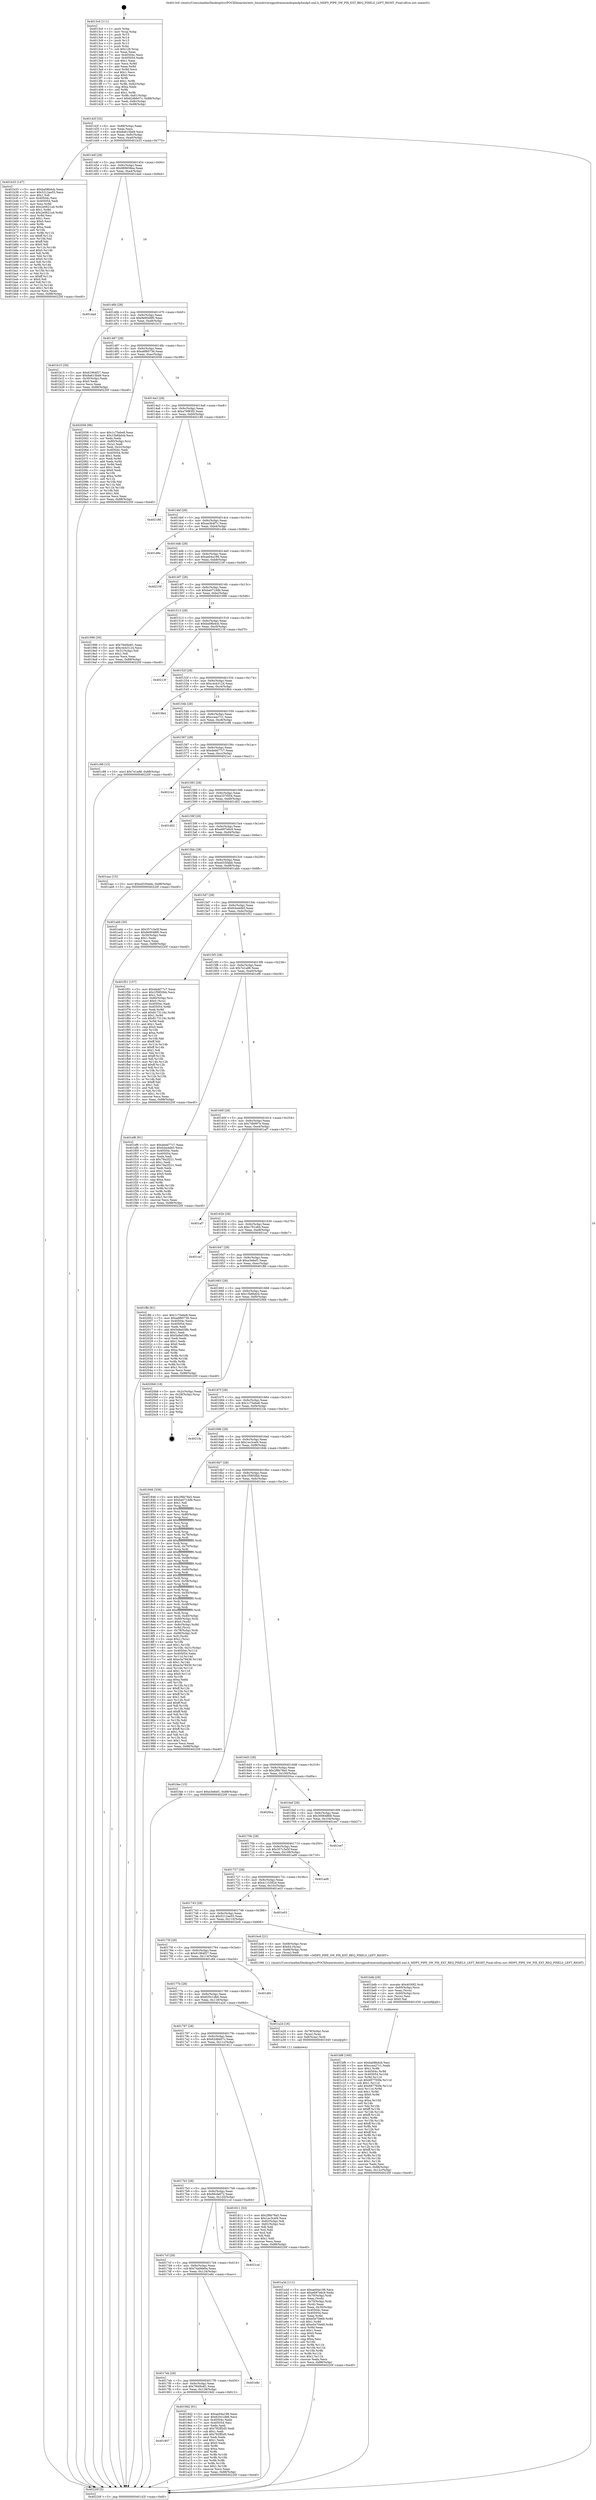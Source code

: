 digraph "0x4013c0" {
  label = "0x4013c0 (/mnt/c/Users/mathe/Desktop/tcc/POCII/binaries/extr_linuxdriversgpudrmmsmdispmdp5mdp5.xml.h_MDP5_PIPE_SW_PIX_EXT_REQ_PIXELS_LEFT_RIGHT_Final-ollvm.out::main(0))"
  labelloc = "t"
  node[shape=record]

  Entry [label="",width=0.3,height=0.3,shape=circle,fillcolor=black,style=filled]
  "0x40142f" [label="{
     0x40142f [32]\l
     | [instrs]\l
     &nbsp;&nbsp;0x40142f \<+6\>: mov -0x88(%rbp),%eax\l
     &nbsp;&nbsp;0x401435 \<+2\>: mov %eax,%ecx\l
     &nbsp;&nbsp;0x401437 \<+6\>: sub $0x8a615bd9,%ecx\l
     &nbsp;&nbsp;0x40143d \<+6\>: mov %eax,-0x9c(%rbp)\l
     &nbsp;&nbsp;0x401443 \<+6\>: mov %ecx,-0xa0(%rbp)\l
     &nbsp;&nbsp;0x401449 \<+6\>: je 0000000000401b33 \<main+0x773\>\l
  }"]
  "0x401b33" [label="{
     0x401b33 [147]\l
     | [instrs]\l
     &nbsp;&nbsp;0x401b33 \<+5\>: mov $0xba08b4cb,%eax\l
     &nbsp;&nbsp;0x401b38 \<+5\>: mov $0x5212ae55,%ecx\l
     &nbsp;&nbsp;0x401b3d \<+2\>: mov $0x1,%dl\l
     &nbsp;&nbsp;0x401b3f \<+7\>: mov 0x40504c,%esi\l
     &nbsp;&nbsp;0x401b46 \<+7\>: mov 0x405054,%edi\l
     &nbsp;&nbsp;0x401b4d \<+3\>: mov %esi,%r8d\l
     &nbsp;&nbsp;0x401b50 \<+7\>: add $0x2e0621a4,%r8d\l
     &nbsp;&nbsp;0x401b57 \<+4\>: sub $0x1,%r8d\l
     &nbsp;&nbsp;0x401b5b \<+7\>: sub $0x2e0621a4,%r8d\l
     &nbsp;&nbsp;0x401b62 \<+4\>: imul %r8d,%esi\l
     &nbsp;&nbsp;0x401b66 \<+3\>: and $0x1,%esi\l
     &nbsp;&nbsp;0x401b69 \<+3\>: cmp $0x0,%esi\l
     &nbsp;&nbsp;0x401b6c \<+4\>: sete %r9b\l
     &nbsp;&nbsp;0x401b70 \<+3\>: cmp $0xa,%edi\l
     &nbsp;&nbsp;0x401b73 \<+4\>: setl %r10b\l
     &nbsp;&nbsp;0x401b77 \<+3\>: mov %r9b,%r11b\l
     &nbsp;&nbsp;0x401b7a \<+4\>: xor $0xff,%r11b\l
     &nbsp;&nbsp;0x401b7e \<+3\>: mov %r10b,%bl\l
     &nbsp;&nbsp;0x401b81 \<+3\>: xor $0xff,%bl\l
     &nbsp;&nbsp;0x401b84 \<+3\>: xor $0x0,%dl\l
     &nbsp;&nbsp;0x401b87 \<+3\>: mov %r11b,%r14b\l
     &nbsp;&nbsp;0x401b8a \<+4\>: and $0x0,%r14b\l
     &nbsp;&nbsp;0x401b8e \<+3\>: and %dl,%r9b\l
     &nbsp;&nbsp;0x401b91 \<+3\>: mov %bl,%r15b\l
     &nbsp;&nbsp;0x401b94 \<+4\>: and $0x0,%r15b\l
     &nbsp;&nbsp;0x401b98 \<+3\>: and %dl,%r10b\l
     &nbsp;&nbsp;0x401b9b \<+3\>: or %r9b,%r14b\l
     &nbsp;&nbsp;0x401b9e \<+3\>: or %r10b,%r15b\l
     &nbsp;&nbsp;0x401ba1 \<+3\>: xor %r15b,%r14b\l
     &nbsp;&nbsp;0x401ba4 \<+3\>: or %bl,%r11b\l
     &nbsp;&nbsp;0x401ba7 \<+4\>: xor $0xff,%r11b\l
     &nbsp;&nbsp;0x401bab \<+3\>: or $0x0,%dl\l
     &nbsp;&nbsp;0x401bae \<+3\>: and %dl,%r11b\l
     &nbsp;&nbsp;0x401bb1 \<+3\>: or %r11b,%r14b\l
     &nbsp;&nbsp;0x401bb4 \<+4\>: test $0x1,%r14b\l
     &nbsp;&nbsp;0x401bb8 \<+3\>: cmovne %ecx,%eax\l
     &nbsp;&nbsp;0x401bbb \<+6\>: mov %eax,-0x88(%rbp)\l
     &nbsp;&nbsp;0x401bc1 \<+5\>: jmp 000000000040220f \<main+0xe4f\>\l
  }"]
  "0x40144f" [label="{
     0x40144f [28]\l
     | [instrs]\l
     &nbsp;&nbsp;0x40144f \<+5\>: jmp 0000000000401454 \<main+0x94\>\l
     &nbsp;&nbsp;0x401454 \<+6\>: mov -0x9c(%rbp),%eax\l
     &nbsp;&nbsp;0x40145a \<+5\>: sub $0x989658ea,%eax\l
     &nbsp;&nbsp;0x40145f \<+6\>: mov %eax,-0xa4(%rbp)\l
     &nbsp;&nbsp;0x401465 \<+6\>: je 0000000000401dad \<main+0x9ed\>\l
  }"]
  Exit [label="",width=0.3,height=0.3,shape=circle,fillcolor=black,style=filled,peripheries=2]
  "0x401dad" [label="{
     0x401dad\l
  }", style=dashed]
  "0x40146b" [label="{
     0x40146b [28]\l
     | [instrs]\l
     &nbsp;&nbsp;0x40146b \<+5\>: jmp 0000000000401470 \<main+0xb0\>\l
     &nbsp;&nbsp;0x401470 \<+6\>: mov -0x9c(%rbp),%eax\l
     &nbsp;&nbsp;0x401476 \<+5\>: sub $0x9e9048f0,%eax\l
     &nbsp;&nbsp;0x40147b \<+6\>: mov %eax,-0xa8(%rbp)\l
     &nbsp;&nbsp;0x401481 \<+6\>: je 0000000000401b15 \<main+0x755\>\l
  }"]
  "0x401bf8" [label="{
     0x401bf8 [160]\l
     | [instrs]\l
     &nbsp;&nbsp;0x401bf8 \<+5\>: mov $0xba08b4cb,%esi\l
     &nbsp;&nbsp;0x401bfd \<+5\>: mov $0xccea27c1,%edx\l
     &nbsp;&nbsp;0x401c02 \<+3\>: mov $0x1,%r8b\l
     &nbsp;&nbsp;0x401c05 \<+8\>: mov 0x40504c,%r9d\l
     &nbsp;&nbsp;0x401c0d \<+8\>: mov 0x405054,%r10d\l
     &nbsp;&nbsp;0x401c15 \<+3\>: mov %r9d,%r11d\l
     &nbsp;&nbsp;0x401c18 \<+7\>: sub $0x687765fe,%r11d\l
     &nbsp;&nbsp;0x401c1f \<+4\>: sub $0x1,%r11d\l
     &nbsp;&nbsp;0x401c23 \<+7\>: add $0x687765fe,%r11d\l
     &nbsp;&nbsp;0x401c2a \<+4\>: imul %r11d,%r9d\l
     &nbsp;&nbsp;0x401c2e \<+4\>: and $0x1,%r9d\l
     &nbsp;&nbsp;0x401c32 \<+4\>: cmp $0x0,%r9d\l
     &nbsp;&nbsp;0x401c36 \<+3\>: sete %bl\l
     &nbsp;&nbsp;0x401c39 \<+4\>: cmp $0xa,%r10d\l
     &nbsp;&nbsp;0x401c3d \<+4\>: setl %r14b\l
     &nbsp;&nbsp;0x401c41 \<+3\>: mov %bl,%r15b\l
     &nbsp;&nbsp;0x401c44 \<+4\>: xor $0xff,%r15b\l
     &nbsp;&nbsp;0x401c48 \<+3\>: mov %r14b,%r12b\l
     &nbsp;&nbsp;0x401c4b \<+4\>: xor $0xff,%r12b\l
     &nbsp;&nbsp;0x401c4f \<+4\>: xor $0x1,%r8b\l
     &nbsp;&nbsp;0x401c53 \<+3\>: mov %r15b,%r13b\l
     &nbsp;&nbsp;0x401c56 \<+4\>: and $0xff,%r13b\l
     &nbsp;&nbsp;0x401c5a \<+3\>: and %r8b,%bl\l
     &nbsp;&nbsp;0x401c5d \<+3\>: mov %r12b,%cl\l
     &nbsp;&nbsp;0x401c60 \<+3\>: and $0xff,%cl\l
     &nbsp;&nbsp;0x401c63 \<+3\>: and %r8b,%r14b\l
     &nbsp;&nbsp;0x401c66 \<+3\>: or %bl,%r13b\l
     &nbsp;&nbsp;0x401c69 \<+3\>: or %r14b,%cl\l
     &nbsp;&nbsp;0x401c6c \<+3\>: xor %cl,%r13b\l
     &nbsp;&nbsp;0x401c6f \<+3\>: or %r12b,%r15b\l
     &nbsp;&nbsp;0x401c72 \<+4\>: xor $0xff,%r15b\l
     &nbsp;&nbsp;0x401c76 \<+4\>: or $0x1,%r8b\l
     &nbsp;&nbsp;0x401c7a \<+3\>: and %r8b,%r15b\l
     &nbsp;&nbsp;0x401c7d \<+3\>: or %r15b,%r13b\l
     &nbsp;&nbsp;0x401c80 \<+4\>: test $0x1,%r13b\l
     &nbsp;&nbsp;0x401c84 \<+3\>: cmovne %edx,%esi\l
     &nbsp;&nbsp;0x401c87 \<+6\>: mov %esi,-0x88(%rbp)\l
     &nbsp;&nbsp;0x401c8d \<+6\>: mov %eax,-0x12c(%rbp)\l
     &nbsp;&nbsp;0x401c93 \<+5\>: jmp 000000000040220f \<main+0xe4f\>\l
  }"]
  "0x401b15" [label="{
     0x401b15 [30]\l
     | [instrs]\l
     &nbsp;&nbsp;0x401b15 \<+5\>: mov $0x61964f27,%eax\l
     &nbsp;&nbsp;0x401b1a \<+5\>: mov $0x8a615bd9,%ecx\l
     &nbsp;&nbsp;0x401b1f \<+3\>: mov -0x30(%rbp),%edx\l
     &nbsp;&nbsp;0x401b22 \<+3\>: cmp $0x0,%edx\l
     &nbsp;&nbsp;0x401b25 \<+3\>: cmove %ecx,%eax\l
     &nbsp;&nbsp;0x401b28 \<+6\>: mov %eax,-0x88(%rbp)\l
     &nbsp;&nbsp;0x401b2e \<+5\>: jmp 000000000040220f \<main+0xe4f\>\l
  }"]
  "0x401487" [label="{
     0x401487 [28]\l
     | [instrs]\l
     &nbsp;&nbsp;0x401487 \<+5\>: jmp 000000000040148c \<main+0xcc\>\l
     &nbsp;&nbsp;0x40148c \<+6\>: mov -0x9c(%rbp),%eax\l
     &nbsp;&nbsp;0x401492 \<+5\>: sub $0xa6f60736,%eax\l
     &nbsp;&nbsp;0x401497 \<+6\>: mov %eax,-0xac(%rbp)\l
     &nbsp;&nbsp;0x40149d \<+6\>: je 0000000000402058 \<main+0xc98\>\l
  }"]
  "0x401bdb" [label="{
     0x401bdb [29]\l
     | [instrs]\l
     &nbsp;&nbsp;0x401bdb \<+10\>: movabs $0x4030f2,%rdi\l
     &nbsp;&nbsp;0x401be5 \<+4\>: mov -0x60(%rbp),%rcx\l
     &nbsp;&nbsp;0x401be9 \<+2\>: mov %eax,(%rcx)\l
     &nbsp;&nbsp;0x401beb \<+4\>: mov -0x60(%rbp),%rcx\l
     &nbsp;&nbsp;0x401bef \<+2\>: mov (%rcx),%esi\l
     &nbsp;&nbsp;0x401bf1 \<+2\>: mov $0x0,%al\l
     &nbsp;&nbsp;0x401bf3 \<+5\>: call 0000000000401030 \<printf@plt\>\l
     | [calls]\l
     &nbsp;&nbsp;0x401030 \{1\} (unknown)\l
  }"]
  "0x402058" [label="{
     0x402058 [96]\l
     | [instrs]\l
     &nbsp;&nbsp;0x402058 \<+5\>: mov $0x1c75ebe8,%eax\l
     &nbsp;&nbsp;0x40205d \<+5\>: mov $0x15b6bdcb,%ecx\l
     &nbsp;&nbsp;0x402062 \<+2\>: xor %edx,%edx\l
     &nbsp;&nbsp;0x402064 \<+4\>: mov -0x80(%rbp),%rsi\l
     &nbsp;&nbsp;0x402068 \<+2\>: mov (%rsi),%edi\l
     &nbsp;&nbsp;0x40206a \<+3\>: mov %edi,-0x2c(%rbp)\l
     &nbsp;&nbsp;0x40206d \<+7\>: mov 0x40504c,%edi\l
     &nbsp;&nbsp;0x402074 \<+8\>: mov 0x405054,%r8d\l
     &nbsp;&nbsp;0x40207c \<+3\>: sub $0x1,%edx\l
     &nbsp;&nbsp;0x40207f \<+3\>: mov %edi,%r9d\l
     &nbsp;&nbsp;0x402082 \<+3\>: add %edx,%r9d\l
     &nbsp;&nbsp;0x402085 \<+4\>: imul %r9d,%edi\l
     &nbsp;&nbsp;0x402089 \<+3\>: and $0x1,%edi\l
     &nbsp;&nbsp;0x40208c \<+3\>: cmp $0x0,%edi\l
     &nbsp;&nbsp;0x40208f \<+4\>: sete %r10b\l
     &nbsp;&nbsp;0x402093 \<+4\>: cmp $0xa,%r8d\l
     &nbsp;&nbsp;0x402097 \<+4\>: setl %r11b\l
     &nbsp;&nbsp;0x40209b \<+3\>: mov %r10b,%bl\l
     &nbsp;&nbsp;0x40209e \<+3\>: and %r11b,%bl\l
     &nbsp;&nbsp;0x4020a1 \<+3\>: xor %r11b,%r10b\l
     &nbsp;&nbsp;0x4020a4 \<+3\>: or %r10b,%bl\l
     &nbsp;&nbsp;0x4020a7 \<+3\>: test $0x1,%bl\l
     &nbsp;&nbsp;0x4020aa \<+3\>: cmovne %ecx,%eax\l
     &nbsp;&nbsp;0x4020ad \<+6\>: mov %eax,-0x88(%rbp)\l
     &nbsp;&nbsp;0x4020b3 \<+5\>: jmp 000000000040220f \<main+0xe4f\>\l
  }"]
  "0x4014a3" [label="{
     0x4014a3 [28]\l
     | [instrs]\l
     &nbsp;&nbsp;0x4014a3 \<+5\>: jmp 00000000004014a8 \<main+0xe8\>\l
     &nbsp;&nbsp;0x4014a8 \<+6\>: mov -0x9c(%rbp),%eax\l
     &nbsp;&nbsp;0x4014ae \<+5\>: sub $0xa76f83f2,%eax\l
     &nbsp;&nbsp;0x4014b3 \<+6\>: mov %eax,-0xb0(%rbp)\l
     &nbsp;&nbsp;0x4014b9 \<+6\>: je 0000000000402186 \<main+0xdc6\>\l
  }"]
  "0x401a3d" [label="{
     0x401a3d [111]\l
     | [instrs]\l
     &nbsp;&nbsp;0x401a3d \<+5\>: mov $0xae04a198,%ecx\l
     &nbsp;&nbsp;0x401a42 \<+5\>: mov $0xe697e6c9,%edx\l
     &nbsp;&nbsp;0x401a47 \<+4\>: mov -0x70(%rbp),%rdi\l
     &nbsp;&nbsp;0x401a4b \<+2\>: mov %eax,(%rdi)\l
     &nbsp;&nbsp;0x401a4d \<+4\>: mov -0x70(%rbp),%rdi\l
     &nbsp;&nbsp;0x401a51 \<+2\>: mov (%rdi),%eax\l
     &nbsp;&nbsp;0x401a53 \<+3\>: mov %eax,-0x30(%rbp)\l
     &nbsp;&nbsp;0x401a56 \<+7\>: mov 0x40504c,%eax\l
     &nbsp;&nbsp;0x401a5d \<+7\>: mov 0x405054,%esi\l
     &nbsp;&nbsp;0x401a64 \<+3\>: mov %eax,%r8d\l
     &nbsp;&nbsp;0x401a67 \<+7\>: sub $0xe5e70e69,%r8d\l
     &nbsp;&nbsp;0x401a6e \<+4\>: sub $0x1,%r8d\l
     &nbsp;&nbsp;0x401a72 \<+7\>: add $0xe5e70e69,%r8d\l
     &nbsp;&nbsp;0x401a79 \<+4\>: imul %r8d,%eax\l
     &nbsp;&nbsp;0x401a7d \<+3\>: and $0x1,%eax\l
     &nbsp;&nbsp;0x401a80 \<+3\>: cmp $0x0,%eax\l
     &nbsp;&nbsp;0x401a83 \<+4\>: sete %r9b\l
     &nbsp;&nbsp;0x401a87 \<+3\>: cmp $0xa,%esi\l
     &nbsp;&nbsp;0x401a8a \<+4\>: setl %r10b\l
     &nbsp;&nbsp;0x401a8e \<+3\>: mov %r9b,%r11b\l
     &nbsp;&nbsp;0x401a91 \<+3\>: and %r10b,%r11b\l
     &nbsp;&nbsp;0x401a94 \<+3\>: xor %r10b,%r9b\l
     &nbsp;&nbsp;0x401a97 \<+3\>: or %r9b,%r11b\l
     &nbsp;&nbsp;0x401a9a \<+4\>: test $0x1,%r11b\l
     &nbsp;&nbsp;0x401a9e \<+3\>: cmovne %edx,%ecx\l
     &nbsp;&nbsp;0x401aa1 \<+6\>: mov %ecx,-0x88(%rbp)\l
     &nbsp;&nbsp;0x401aa7 \<+5\>: jmp 000000000040220f \<main+0xe4f\>\l
  }"]
  "0x402186" [label="{
     0x402186\l
  }", style=dashed]
  "0x4014bf" [label="{
     0x4014bf [28]\l
     | [instrs]\l
     &nbsp;&nbsp;0x4014bf \<+5\>: jmp 00000000004014c4 \<main+0x104\>\l
     &nbsp;&nbsp;0x4014c4 \<+6\>: mov -0x9c(%rbp),%eax\l
     &nbsp;&nbsp;0x4014ca \<+5\>: sub $0xaa3b4f7c,%eax\l
     &nbsp;&nbsp;0x4014cf \<+6\>: mov %eax,-0xb4(%rbp)\l
     &nbsp;&nbsp;0x4014d5 \<+6\>: je 0000000000401d9e \<main+0x9de\>\l
  }"]
  "0x401807" [label="{
     0x401807\l
  }", style=dashed]
  "0x401d9e" [label="{
     0x401d9e\l
  }", style=dashed]
  "0x4014db" [label="{
     0x4014db [28]\l
     | [instrs]\l
     &nbsp;&nbsp;0x4014db \<+5\>: jmp 00000000004014e0 \<main+0x120\>\l
     &nbsp;&nbsp;0x4014e0 \<+6\>: mov -0x9c(%rbp),%eax\l
     &nbsp;&nbsp;0x4014e6 \<+5\>: sub $0xae04a198,%eax\l
     &nbsp;&nbsp;0x4014eb \<+6\>: mov %eax,-0xb8(%rbp)\l
     &nbsp;&nbsp;0x4014f1 \<+6\>: je 000000000040210f \<main+0xd4f\>\l
  }"]
  "0x4019d2" [label="{
     0x4019d2 [91]\l
     | [instrs]\l
     &nbsp;&nbsp;0x4019d2 \<+5\>: mov $0xae04a198,%eax\l
     &nbsp;&nbsp;0x4019d7 \<+5\>: mov $0x620c1db6,%ecx\l
     &nbsp;&nbsp;0x4019dc \<+7\>: mov 0x40504c,%edx\l
     &nbsp;&nbsp;0x4019e3 \<+7\>: mov 0x405054,%esi\l
     &nbsp;&nbsp;0x4019ea \<+2\>: mov %edx,%edi\l
     &nbsp;&nbsp;0x4019ec \<+6\>: sub $0x782ff2d5,%edi\l
     &nbsp;&nbsp;0x4019f2 \<+3\>: sub $0x1,%edi\l
     &nbsp;&nbsp;0x4019f5 \<+6\>: add $0x782ff2d5,%edi\l
     &nbsp;&nbsp;0x4019fb \<+3\>: imul %edi,%edx\l
     &nbsp;&nbsp;0x4019fe \<+3\>: and $0x1,%edx\l
     &nbsp;&nbsp;0x401a01 \<+3\>: cmp $0x0,%edx\l
     &nbsp;&nbsp;0x401a04 \<+4\>: sete %r8b\l
     &nbsp;&nbsp;0x401a08 \<+3\>: cmp $0xa,%esi\l
     &nbsp;&nbsp;0x401a0b \<+4\>: setl %r9b\l
     &nbsp;&nbsp;0x401a0f \<+3\>: mov %r8b,%r10b\l
     &nbsp;&nbsp;0x401a12 \<+3\>: and %r9b,%r10b\l
     &nbsp;&nbsp;0x401a15 \<+3\>: xor %r9b,%r8b\l
     &nbsp;&nbsp;0x401a18 \<+3\>: or %r8b,%r10b\l
     &nbsp;&nbsp;0x401a1b \<+4\>: test $0x1,%r10b\l
     &nbsp;&nbsp;0x401a1f \<+3\>: cmovne %ecx,%eax\l
     &nbsp;&nbsp;0x401a22 \<+6\>: mov %eax,-0x88(%rbp)\l
     &nbsp;&nbsp;0x401a28 \<+5\>: jmp 000000000040220f \<main+0xe4f\>\l
  }"]
  "0x40210f" [label="{
     0x40210f\l
  }", style=dashed]
  "0x4014f7" [label="{
     0x4014f7 [28]\l
     | [instrs]\l
     &nbsp;&nbsp;0x4014f7 \<+5\>: jmp 00000000004014fc \<main+0x13c\>\l
     &nbsp;&nbsp;0x4014fc \<+6\>: mov -0x9c(%rbp),%eax\l
     &nbsp;&nbsp;0x401502 \<+5\>: sub $0xba071ddb,%eax\l
     &nbsp;&nbsp;0x401507 \<+6\>: mov %eax,-0xbc(%rbp)\l
     &nbsp;&nbsp;0x40150d \<+6\>: je 0000000000401996 \<main+0x5d6\>\l
  }"]
  "0x4017eb" [label="{
     0x4017eb [28]\l
     | [instrs]\l
     &nbsp;&nbsp;0x4017eb \<+5\>: jmp 00000000004017f0 \<main+0x430\>\l
     &nbsp;&nbsp;0x4017f0 \<+6\>: mov -0x9c(%rbp),%eax\l
     &nbsp;&nbsp;0x4017f6 \<+5\>: sub $0x7840b4f1,%eax\l
     &nbsp;&nbsp;0x4017fb \<+6\>: mov %eax,-0x128(%rbp)\l
     &nbsp;&nbsp;0x401801 \<+6\>: je 00000000004019d2 \<main+0x612\>\l
  }"]
  "0x401996" [label="{
     0x401996 [30]\l
     | [instrs]\l
     &nbsp;&nbsp;0x401996 \<+5\>: mov $0x7840b4f1,%eax\l
     &nbsp;&nbsp;0x40199b \<+5\>: mov $0xc4cb3124,%ecx\l
     &nbsp;&nbsp;0x4019a0 \<+3\>: mov -0x31(%rbp),%dl\l
     &nbsp;&nbsp;0x4019a3 \<+3\>: test $0x1,%dl\l
     &nbsp;&nbsp;0x4019a6 \<+3\>: cmovne %ecx,%eax\l
     &nbsp;&nbsp;0x4019a9 \<+6\>: mov %eax,-0x88(%rbp)\l
     &nbsp;&nbsp;0x4019af \<+5\>: jmp 000000000040220f \<main+0xe4f\>\l
  }"]
  "0x401513" [label="{
     0x401513 [28]\l
     | [instrs]\l
     &nbsp;&nbsp;0x401513 \<+5\>: jmp 0000000000401518 \<main+0x158\>\l
     &nbsp;&nbsp;0x401518 \<+6\>: mov -0x9c(%rbp),%eax\l
     &nbsp;&nbsp;0x40151e \<+5\>: sub $0xba08b4cb,%eax\l
     &nbsp;&nbsp;0x401523 \<+6\>: mov %eax,-0xc0(%rbp)\l
     &nbsp;&nbsp;0x401529 \<+6\>: je 000000000040213f \<main+0xd7f\>\l
  }"]
  "0x401e8c" [label="{
     0x401e8c\l
  }", style=dashed]
  "0x40213f" [label="{
     0x40213f\l
  }", style=dashed]
  "0x40152f" [label="{
     0x40152f [28]\l
     | [instrs]\l
     &nbsp;&nbsp;0x40152f \<+5\>: jmp 0000000000401534 \<main+0x174\>\l
     &nbsp;&nbsp;0x401534 \<+6\>: mov -0x9c(%rbp),%eax\l
     &nbsp;&nbsp;0x40153a \<+5\>: sub $0xc4cb3124,%eax\l
     &nbsp;&nbsp;0x40153f \<+6\>: mov %eax,-0xc4(%rbp)\l
     &nbsp;&nbsp;0x401545 \<+6\>: je 00000000004019b4 \<main+0x5f4\>\l
  }"]
  "0x4017cf" [label="{
     0x4017cf [28]\l
     | [instrs]\l
     &nbsp;&nbsp;0x4017cf \<+5\>: jmp 00000000004017d4 \<main+0x414\>\l
     &nbsp;&nbsp;0x4017d4 \<+6\>: mov -0x9c(%rbp),%eax\l
     &nbsp;&nbsp;0x4017da \<+5\>: sub $0x74a9de0a,%eax\l
     &nbsp;&nbsp;0x4017df \<+6\>: mov %eax,-0x124(%rbp)\l
     &nbsp;&nbsp;0x4017e5 \<+6\>: je 0000000000401e8c \<main+0xacc\>\l
  }"]
  "0x4019b4" [label="{
     0x4019b4\l
  }", style=dashed]
  "0x40154b" [label="{
     0x40154b [28]\l
     | [instrs]\l
     &nbsp;&nbsp;0x40154b \<+5\>: jmp 0000000000401550 \<main+0x190\>\l
     &nbsp;&nbsp;0x401550 \<+6\>: mov -0x9c(%rbp),%eax\l
     &nbsp;&nbsp;0x401556 \<+5\>: sub $0xccea27c1,%eax\l
     &nbsp;&nbsp;0x40155b \<+6\>: mov %eax,-0xc8(%rbp)\l
     &nbsp;&nbsp;0x401561 \<+6\>: je 0000000000401c98 \<main+0x8d8\>\l
  }"]
  "0x4021cd" [label="{
     0x4021cd\l
  }", style=dashed]
  "0x401c98" [label="{
     0x401c98 [15]\l
     | [instrs]\l
     &nbsp;&nbsp;0x401c98 \<+10\>: movl $0x7e1a88,-0x88(%rbp)\l
     &nbsp;&nbsp;0x401ca2 \<+5\>: jmp 000000000040220f \<main+0xe4f\>\l
  }"]
  "0x401567" [label="{
     0x401567 [28]\l
     | [instrs]\l
     &nbsp;&nbsp;0x401567 \<+5\>: jmp 000000000040156c \<main+0x1ac\>\l
     &nbsp;&nbsp;0x40156c \<+6\>: mov -0x9c(%rbp),%eax\l
     &nbsp;&nbsp;0x401572 \<+5\>: sub $0xdedd77c7,%eax\l
     &nbsp;&nbsp;0x401577 \<+6\>: mov %eax,-0xcc(%rbp)\l
     &nbsp;&nbsp;0x40157d \<+6\>: je 00000000004021e1 \<main+0xe21\>\l
  }"]
  "0x4013c0" [label="{
     0x4013c0 [111]\l
     | [instrs]\l
     &nbsp;&nbsp;0x4013c0 \<+1\>: push %rbp\l
     &nbsp;&nbsp;0x4013c1 \<+3\>: mov %rsp,%rbp\l
     &nbsp;&nbsp;0x4013c4 \<+2\>: push %r15\l
     &nbsp;&nbsp;0x4013c6 \<+2\>: push %r14\l
     &nbsp;&nbsp;0x4013c8 \<+2\>: push %r13\l
     &nbsp;&nbsp;0x4013ca \<+2\>: push %r12\l
     &nbsp;&nbsp;0x4013cc \<+1\>: push %rbx\l
     &nbsp;&nbsp;0x4013cd \<+7\>: sub $0x128,%rsp\l
     &nbsp;&nbsp;0x4013d4 \<+2\>: xor %eax,%eax\l
     &nbsp;&nbsp;0x4013d6 \<+7\>: mov 0x40504c,%ecx\l
     &nbsp;&nbsp;0x4013dd \<+7\>: mov 0x405054,%edx\l
     &nbsp;&nbsp;0x4013e4 \<+3\>: sub $0x1,%eax\l
     &nbsp;&nbsp;0x4013e7 \<+3\>: mov %ecx,%r8d\l
     &nbsp;&nbsp;0x4013ea \<+3\>: add %eax,%r8d\l
     &nbsp;&nbsp;0x4013ed \<+4\>: imul %r8d,%ecx\l
     &nbsp;&nbsp;0x4013f1 \<+3\>: and $0x1,%ecx\l
     &nbsp;&nbsp;0x4013f4 \<+3\>: cmp $0x0,%ecx\l
     &nbsp;&nbsp;0x4013f7 \<+4\>: sete %r9b\l
     &nbsp;&nbsp;0x4013fb \<+4\>: and $0x1,%r9b\l
     &nbsp;&nbsp;0x4013ff \<+7\>: mov %r9b,-0x82(%rbp)\l
     &nbsp;&nbsp;0x401406 \<+3\>: cmp $0xa,%edx\l
     &nbsp;&nbsp;0x401409 \<+4\>: setl %r9b\l
     &nbsp;&nbsp;0x40140d \<+4\>: and $0x1,%r9b\l
     &nbsp;&nbsp;0x401411 \<+7\>: mov %r9b,-0x81(%rbp)\l
     &nbsp;&nbsp;0x401418 \<+10\>: movl $0x62dbb07c,-0x88(%rbp)\l
     &nbsp;&nbsp;0x401422 \<+6\>: mov %edi,-0x8c(%rbp)\l
     &nbsp;&nbsp;0x401428 \<+7\>: mov %rsi,-0x98(%rbp)\l
  }"]
  "0x4021e1" [label="{
     0x4021e1\l
  }", style=dashed]
  "0x401583" [label="{
     0x401583 [28]\l
     | [instrs]\l
     &nbsp;&nbsp;0x401583 \<+5\>: jmp 0000000000401588 \<main+0x1c8\>\l
     &nbsp;&nbsp;0x401588 \<+6\>: mov -0x9c(%rbp),%eax\l
     &nbsp;&nbsp;0x40158e \<+5\>: sub $0xe337f504,%eax\l
     &nbsp;&nbsp;0x401593 \<+6\>: mov %eax,-0xd0(%rbp)\l
     &nbsp;&nbsp;0x401599 \<+6\>: je 0000000000401d02 \<main+0x942\>\l
  }"]
  "0x40220f" [label="{
     0x40220f [5]\l
     | [instrs]\l
     &nbsp;&nbsp;0x40220f \<+5\>: jmp 000000000040142f \<main+0x6f\>\l
  }"]
  "0x401d02" [label="{
     0x401d02\l
  }", style=dashed]
  "0x40159f" [label="{
     0x40159f [28]\l
     | [instrs]\l
     &nbsp;&nbsp;0x40159f \<+5\>: jmp 00000000004015a4 \<main+0x1e4\>\l
     &nbsp;&nbsp;0x4015a4 \<+6\>: mov -0x9c(%rbp),%eax\l
     &nbsp;&nbsp;0x4015aa \<+5\>: sub $0xe697e6c9,%eax\l
     &nbsp;&nbsp;0x4015af \<+6\>: mov %eax,-0xd4(%rbp)\l
     &nbsp;&nbsp;0x4015b5 \<+6\>: je 0000000000401aac \<main+0x6ec\>\l
  }"]
  "0x4017b3" [label="{
     0x4017b3 [28]\l
     | [instrs]\l
     &nbsp;&nbsp;0x4017b3 \<+5\>: jmp 00000000004017b8 \<main+0x3f8\>\l
     &nbsp;&nbsp;0x4017b8 \<+6\>: mov -0x9c(%rbp),%eax\l
     &nbsp;&nbsp;0x4017be \<+5\>: sub $0x66cfa672,%eax\l
     &nbsp;&nbsp;0x4017c3 \<+6\>: mov %eax,-0x120(%rbp)\l
     &nbsp;&nbsp;0x4017c9 \<+6\>: je 00000000004021cd \<main+0xe0d\>\l
  }"]
  "0x401aac" [label="{
     0x401aac [15]\l
     | [instrs]\l
     &nbsp;&nbsp;0x401aac \<+10\>: movl $0xed330abb,-0x88(%rbp)\l
     &nbsp;&nbsp;0x401ab6 \<+5\>: jmp 000000000040220f \<main+0xe4f\>\l
  }"]
  "0x4015bb" [label="{
     0x4015bb [28]\l
     | [instrs]\l
     &nbsp;&nbsp;0x4015bb \<+5\>: jmp 00000000004015c0 \<main+0x200\>\l
     &nbsp;&nbsp;0x4015c0 \<+6\>: mov -0x9c(%rbp),%eax\l
     &nbsp;&nbsp;0x4015c6 \<+5\>: sub $0xed330abb,%eax\l
     &nbsp;&nbsp;0x4015cb \<+6\>: mov %eax,-0xd8(%rbp)\l
     &nbsp;&nbsp;0x4015d1 \<+6\>: je 0000000000401abb \<main+0x6fb\>\l
  }"]
  "0x401811" [label="{
     0x401811 [53]\l
     | [instrs]\l
     &nbsp;&nbsp;0x401811 \<+5\>: mov $0x2f6b78a5,%eax\l
     &nbsp;&nbsp;0x401816 \<+5\>: mov $0x1ec3cef4,%ecx\l
     &nbsp;&nbsp;0x40181b \<+6\>: mov -0x82(%rbp),%dl\l
     &nbsp;&nbsp;0x401821 \<+7\>: mov -0x81(%rbp),%sil\l
     &nbsp;&nbsp;0x401828 \<+3\>: mov %dl,%dil\l
     &nbsp;&nbsp;0x40182b \<+3\>: and %sil,%dil\l
     &nbsp;&nbsp;0x40182e \<+3\>: xor %sil,%dl\l
     &nbsp;&nbsp;0x401831 \<+3\>: or %dl,%dil\l
     &nbsp;&nbsp;0x401834 \<+4\>: test $0x1,%dil\l
     &nbsp;&nbsp;0x401838 \<+3\>: cmovne %ecx,%eax\l
     &nbsp;&nbsp;0x40183b \<+6\>: mov %eax,-0x88(%rbp)\l
     &nbsp;&nbsp;0x401841 \<+5\>: jmp 000000000040220f \<main+0xe4f\>\l
  }"]
  "0x401abb" [label="{
     0x401abb [30]\l
     | [instrs]\l
     &nbsp;&nbsp;0x401abb \<+5\>: mov $0x357c3e5f,%eax\l
     &nbsp;&nbsp;0x401ac0 \<+5\>: mov $0x9e9048f0,%ecx\l
     &nbsp;&nbsp;0x401ac5 \<+3\>: mov -0x30(%rbp),%edx\l
     &nbsp;&nbsp;0x401ac8 \<+3\>: cmp $0x1,%edx\l
     &nbsp;&nbsp;0x401acb \<+3\>: cmovl %ecx,%eax\l
     &nbsp;&nbsp;0x401ace \<+6\>: mov %eax,-0x88(%rbp)\l
     &nbsp;&nbsp;0x401ad4 \<+5\>: jmp 000000000040220f \<main+0xe4f\>\l
  }"]
  "0x4015d7" [label="{
     0x4015d7 [28]\l
     | [instrs]\l
     &nbsp;&nbsp;0x4015d7 \<+5\>: jmp 00000000004015dc \<main+0x21c\>\l
     &nbsp;&nbsp;0x4015dc \<+6\>: mov -0x9c(%rbp),%eax\l
     &nbsp;&nbsp;0x4015e2 \<+5\>: sub $0xfcba4db5,%eax\l
     &nbsp;&nbsp;0x4015e7 \<+6\>: mov %eax,-0xdc(%rbp)\l
     &nbsp;&nbsp;0x4015ed \<+6\>: je 0000000000401f51 \<main+0xb91\>\l
  }"]
  "0x401797" [label="{
     0x401797 [28]\l
     | [instrs]\l
     &nbsp;&nbsp;0x401797 \<+5\>: jmp 000000000040179c \<main+0x3dc\>\l
     &nbsp;&nbsp;0x40179c \<+6\>: mov -0x9c(%rbp),%eax\l
     &nbsp;&nbsp;0x4017a2 \<+5\>: sub $0x62dbb07c,%eax\l
     &nbsp;&nbsp;0x4017a7 \<+6\>: mov %eax,-0x11c(%rbp)\l
     &nbsp;&nbsp;0x4017ad \<+6\>: je 0000000000401811 \<main+0x451\>\l
  }"]
  "0x401f51" [label="{
     0x401f51 [157]\l
     | [instrs]\l
     &nbsp;&nbsp;0x401f51 \<+5\>: mov $0xdedd77c7,%eax\l
     &nbsp;&nbsp;0x401f56 \<+5\>: mov $0x1f5850bb,%ecx\l
     &nbsp;&nbsp;0x401f5b \<+2\>: mov $0x1,%dl\l
     &nbsp;&nbsp;0x401f5d \<+4\>: mov -0x80(%rbp),%rsi\l
     &nbsp;&nbsp;0x401f61 \<+6\>: movl $0x0,(%rsi)\l
     &nbsp;&nbsp;0x401f67 \<+7\>: mov 0x40504c,%edi\l
     &nbsp;&nbsp;0x401f6e \<+8\>: mov 0x405054,%r8d\l
     &nbsp;&nbsp;0x401f76 \<+3\>: mov %edi,%r9d\l
     &nbsp;&nbsp;0x401f79 \<+7\>: add $0x8173116c,%r9d\l
     &nbsp;&nbsp;0x401f80 \<+4\>: sub $0x1,%r9d\l
     &nbsp;&nbsp;0x401f84 \<+7\>: sub $0x8173116c,%r9d\l
     &nbsp;&nbsp;0x401f8b \<+4\>: imul %r9d,%edi\l
     &nbsp;&nbsp;0x401f8f \<+3\>: and $0x1,%edi\l
     &nbsp;&nbsp;0x401f92 \<+3\>: cmp $0x0,%edi\l
     &nbsp;&nbsp;0x401f95 \<+4\>: sete %r10b\l
     &nbsp;&nbsp;0x401f99 \<+4\>: cmp $0xa,%r8d\l
     &nbsp;&nbsp;0x401f9d \<+4\>: setl %r11b\l
     &nbsp;&nbsp;0x401fa1 \<+3\>: mov %r10b,%bl\l
     &nbsp;&nbsp;0x401fa4 \<+3\>: xor $0xff,%bl\l
     &nbsp;&nbsp;0x401fa7 \<+3\>: mov %r11b,%r14b\l
     &nbsp;&nbsp;0x401faa \<+4\>: xor $0xff,%r14b\l
     &nbsp;&nbsp;0x401fae \<+3\>: xor $0x1,%dl\l
     &nbsp;&nbsp;0x401fb1 \<+3\>: mov %bl,%r15b\l
     &nbsp;&nbsp;0x401fb4 \<+4\>: and $0xff,%r15b\l
     &nbsp;&nbsp;0x401fb8 \<+3\>: and %dl,%r10b\l
     &nbsp;&nbsp;0x401fbb \<+3\>: mov %r14b,%r12b\l
     &nbsp;&nbsp;0x401fbe \<+4\>: and $0xff,%r12b\l
     &nbsp;&nbsp;0x401fc2 \<+3\>: and %dl,%r11b\l
     &nbsp;&nbsp;0x401fc5 \<+3\>: or %r10b,%r15b\l
     &nbsp;&nbsp;0x401fc8 \<+3\>: or %r11b,%r12b\l
     &nbsp;&nbsp;0x401fcb \<+3\>: xor %r12b,%r15b\l
     &nbsp;&nbsp;0x401fce \<+3\>: or %r14b,%bl\l
     &nbsp;&nbsp;0x401fd1 \<+3\>: xor $0xff,%bl\l
     &nbsp;&nbsp;0x401fd4 \<+3\>: or $0x1,%dl\l
     &nbsp;&nbsp;0x401fd7 \<+2\>: and %dl,%bl\l
     &nbsp;&nbsp;0x401fd9 \<+3\>: or %bl,%r15b\l
     &nbsp;&nbsp;0x401fdc \<+4\>: test $0x1,%r15b\l
     &nbsp;&nbsp;0x401fe0 \<+3\>: cmovne %ecx,%eax\l
     &nbsp;&nbsp;0x401fe3 \<+6\>: mov %eax,-0x88(%rbp)\l
     &nbsp;&nbsp;0x401fe9 \<+5\>: jmp 000000000040220f \<main+0xe4f\>\l
  }"]
  "0x4015f3" [label="{
     0x4015f3 [28]\l
     | [instrs]\l
     &nbsp;&nbsp;0x4015f3 \<+5\>: jmp 00000000004015f8 \<main+0x238\>\l
     &nbsp;&nbsp;0x4015f8 \<+6\>: mov -0x9c(%rbp),%eax\l
     &nbsp;&nbsp;0x4015fe \<+5\>: sub $0x7e1a88,%eax\l
     &nbsp;&nbsp;0x401603 \<+6\>: mov %eax,-0xe0(%rbp)\l
     &nbsp;&nbsp;0x401609 \<+6\>: je 0000000000401ef6 \<main+0xb36\>\l
  }"]
  "0x401a2d" [label="{
     0x401a2d [16]\l
     | [instrs]\l
     &nbsp;&nbsp;0x401a2d \<+4\>: mov -0x78(%rbp),%rax\l
     &nbsp;&nbsp;0x401a31 \<+3\>: mov (%rax),%rax\l
     &nbsp;&nbsp;0x401a34 \<+4\>: mov 0x8(%rax),%rdi\l
     &nbsp;&nbsp;0x401a38 \<+5\>: call 0000000000401040 \<atoi@plt\>\l
     | [calls]\l
     &nbsp;&nbsp;0x401040 \{1\} (unknown)\l
  }"]
  "0x401ef6" [label="{
     0x401ef6 [91]\l
     | [instrs]\l
     &nbsp;&nbsp;0x401ef6 \<+5\>: mov $0xdedd77c7,%eax\l
     &nbsp;&nbsp;0x401efb \<+5\>: mov $0xfcba4db5,%ecx\l
     &nbsp;&nbsp;0x401f00 \<+7\>: mov 0x40504c,%edx\l
     &nbsp;&nbsp;0x401f07 \<+7\>: mov 0x405054,%esi\l
     &nbsp;&nbsp;0x401f0e \<+2\>: mov %edx,%edi\l
     &nbsp;&nbsp;0x401f10 \<+6\>: sub $0x79a2f221,%edi\l
     &nbsp;&nbsp;0x401f16 \<+3\>: sub $0x1,%edi\l
     &nbsp;&nbsp;0x401f19 \<+6\>: add $0x79a2f221,%edi\l
     &nbsp;&nbsp;0x401f1f \<+3\>: imul %edi,%edx\l
     &nbsp;&nbsp;0x401f22 \<+3\>: and $0x1,%edx\l
     &nbsp;&nbsp;0x401f25 \<+3\>: cmp $0x0,%edx\l
     &nbsp;&nbsp;0x401f28 \<+4\>: sete %r8b\l
     &nbsp;&nbsp;0x401f2c \<+3\>: cmp $0xa,%esi\l
     &nbsp;&nbsp;0x401f2f \<+4\>: setl %r9b\l
     &nbsp;&nbsp;0x401f33 \<+3\>: mov %r8b,%r10b\l
     &nbsp;&nbsp;0x401f36 \<+3\>: and %r9b,%r10b\l
     &nbsp;&nbsp;0x401f39 \<+3\>: xor %r9b,%r8b\l
     &nbsp;&nbsp;0x401f3c \<+3\>: or %r8b,%r10b\l
     &nbsp;&nbsp;0x401f3f \<+4\>: test $0x1,%r10b\l
     &nbsp;&nbsp;0x401f43 \<+3\>: cmovne %ecx,%eax\l
     &nbsp;&nbsp;0x401f46 \<+6\>: mov %eax,-0x88(%rbp)\l
     &nbsp;&nbsp;0x401f4c \<+5\>: jmp 000000000040220f \<main+0xe4f\>\l
  }"]
  "0x40160f" [label="{
     0x40160f [28]\l
     | [instrs]\l
     &nbsp;&nbsp;0x40160f \<+5\>: jmp 0000000000401614 \<main+0x254\>\l
     &nbsp;&nbsp;0x401614 \<+6\>: mov -0x9c(%rbp),%eax\l
     &nbsp;&nbsp;0x40161a \<+5\>: sub $0x7db997e,%eax\l
     &nbsp;&nbsp;0x40161f \<+6\>: mov %eax,-0xe4(%rbp)\l
     &nbsp;&nbsp;0x401625 \<+6\>: je 0000000000401af7 \<main+0x737\>\l
  }"]
  "0x40177b" [label="{
     0x40177b [28]\l
     | [instrs]\l
     &nbsp;&nbsp;0x40177b \<+5\>: jmp 0000000000401780 \<main+0x3c0\>\l
     &nbsp;&nbsp;0x401780 \<+6\>: mov -0x9c(%rbp),%eax\l
     &nbsp;&nbsp;0x401786 \<+5\>: sub $0x620c1db6,%eax\l
     &nbsp;&nbsp;0x40178b \<+6\>: mov %eax,-0x118(%rbp)\l
     &nbsp;&nbsp;0x401791 \<+6\>: je 0000000000401a2d \<main+0x66d\>\l
  }"]
  "0x401af7" [label="{
     0x401af7\l
  }", style=dashed]
  "0x40162b" [label="{
     0x40162b [28]\l
     | [instrs]\l
     &nbsp;&nbsp;0x40162b \<+5\>: jmp 0000000000401630 \<main+0x270\>\l
     &nbsp;&nbsp;0x401630 \<+6\>: mov -0x9c(%rbp),%eax\l
     &nbsp;&nbsp;0x401636 \<+5\>: sub $0xc761e64,%eax\l
     &nbsp;&nbsp;0x40163b \<+6\>: mov %eax,-0xe8(%rbp)\l
     &nbsp;&nbsp;0x401641 \<+6\>: je 0000000000401ca7 \<main+0x8e7\>\l
  }"]
  "0x401df4" [label="{
     0x401df4\l
  }", style=dashed]
  "0x401ca7" [label="{
     0x401ca7\l
  }", style=dashed]
  "0x401647" [label="{
     0x401647 [28]\l
     | [instrs]\l
     &nbsp;&nbsp;0x401647 \<+5\>: jmp 000000000040164c \<main+0x28c\>\l
     &nbsp;&nbsp;0x40164c \<+6\>: mov -0x9c(%rbp),%eax\l
     &nbsp;&nbsp;0x401652 \<+5\>: sub $0xe3e6ef1,%eax\l
     &nbsp;&nbsp;0x401657 \<+6\>: mov %eax,-0xec(%rbp)\l
     &nbsp;&nbsp;0x40165d \<+6\>: je 0000000000401ffd \<main+0xc3d\>\l
  }"]
  "0x40175f" [label="{
     0x40175f [28]\l
     | [instrs]\l
     &nbsp;&nbsp;0x40175f \<+5\>: jmp 0000000000401764 \<main+0x3a4\>\l
     &nbsp;&nbsp;0x401764 \<+6\>: mov -0x9c(%rbp),%eax\l
     &nbsp;&nbsp;0x40176a \<+5\>: sub $0x61964f27,%eax\l
     &nbsp;&nbsp;0x40176f \<+6\>: mov %eax,-0x114(%rbp)\l
     &nbsp;&nbsp;0x401775 \<+6\>: je 0000000000401df4 \<main+0xa34\>\l
  }"]
  "0x401ffd" [label="{
     0x401ffd [91]\l
     | [instrs]\l
     &nbsp;&nbsp;0x401ffd \<+5\>: mov $0x1c75ebe8,%eax\l
     &nbsp;&nbsp;0x402002 \<+5\>: mov $0xa6f60736,%ecx\l
     &nbsp;&nbsp;0x402007 \<+7\>: mov 0x40504c,%edx\l
     &nbsp;&nbsp;0x40200e \<+7\>: mov 0x405054,%esi\l
     &nbsp;&nbsp;0x402015 \<+2\>: mov %edx,%edi\l
     &nbsp;&nbsp;0x402017 \<+6\>: add $0x5a9a038b,%edi\l
     &nbsp;&nbsp;0x40201d \<+3\>: sub $0x1,%edi\l
     &nbsp;&nbsp;0x402020 \<+6\>: sub $0x5a9a038b,%edi\l
     &nbsp;&nbsp;0x402026 \<+3\>: imul %edi,%edx\l
     &nbsp;&nbsp;0x402029 \<+3\>: and $0x1,%edx\l
     &nbsp;&nbsp;0x40202c \<+3\>: cmp $0x0,%edx\l
     &nbsp;&nbsp;0x40202f \<+4\>: sete %r8b\l
     &nbsp;&nbsp;0x402033 \<+3\>: cmp $0xa,%esi\l
     &nbsp;&nbsp;0x402036 \<+4\>: setl %r9b\l
     &nbsp;&nbsp;0x40203a \<+3\>: mov %r8b,%r10b\l
     &nbsp;&nbsp;0x40203d \<+3\>: and %r9b,%r10b\l
     &nbsp;&nbsp;0x402040 \<+3\>: xor %r9b,%r8b\l
     &nbsp;&nbsp;0x402043 \<+3\>: or %r8b,%r10b\l
     &nbsp;&nbsp;0x402046 \<+4\>: test $0x1,%r10b\l
     &nbsp;&nbsp;0x40204a \<+3\>: cmovne %ecx,%eax\l
     &nbsp;&nbsp;0x40204d \<+6\>: mov %eax,-0x88(%rbp)\l
     &nbsp;&nbsp;0x402053 \<+5\>: jmp 000000000040220f \<main+0xe4f\>\l
  }"]
  "0x401663" [label="{
     0x401663 [28]\l
     | [instrs]\l
     &nbsp;&nbsp;0x401663 \<+5\>: jmp 0000000000401668 \<main+0x2a8\>\l
     &nbsp;&nbsp;0x401668 \<+6\>: mov -0x9c(%rbp),%eax\l
     &nbsp;&nbsp;0x40166e \<+5\>: sub $0x15b6bdcb,%eax\l
     &nbsp;&nbsp;0x401673 \<+6\>: mov %eax,-0xf0(%rbp)\l
     &nbsp;&nbsp;0x401679 \<+6\>: je 00000000004020b8 \<main+0xcf8\>\l
  }"]
  "0x401bc6" [label="{
     0x401bc6 [21]\l
     | [instrs]\l
     &nbsp;&nbsp;0x401bc6 \<+4\>: mov -0x68(%rbp),%rax\l
     &nbsp;&nbsp;0x401bca \<+6\>: movl $0x64,(%rax)\l
     &nbsp;&nbsp;0x401bd0 \<+4\>: mov -0x68(%rbp),%rax\l
     &nbsp;&nbsp;0x401bd4 \<+2\>: mov (%rax),%edi\l
     &nbsp;&nbsp;0x401bd6 \<+5\>: call 0000000000401390 \<MDP5_PIPE_SW_PIX_EXT_REQ_PIXELS_LEFT_RIGHT\>\l
     | [calls]\l
     &nbsp;&nbsp;0x401390 \{1\} (/mnt/c/Users/mathe/Desktop/tcc/POCII/binaries/extr_linuxdriversgpudrmmsmdispmdp5mdp5.xml.h_MDP5_PIPE_SW_PIX_EXT_REQ_PIXELS_LEFT_RIGHT_Final-ollvm.out::MDP5_PIPE_SW_PIX_EXT_REQ_PIXELS_LEFT_RIGHT)\l
  }"]
  "0x4020b8" [label="{
     0x4020b8 [18]\l
     | [instrs]\l
     &nbsp;&nbsp;0x4020b8 \<+3\>: mov -0x2c(%rbp),%eax\l
     &nbsp;&nbsp;0x4020bb \<+4\>: lea -0x28(%rbp),%rsp\l
     &nbsp;&nbsp;0x4020bf \<+1\>: pop %rbx\l
     &nbsp;&nbsp;0x4020c0 \<+2\>: pop %r12\l
     &nbsp;&nbsp;0x4020c2 \<+2\>: pop %r13\l
     &nbsp;&nbsp;0x4020c4 \<+2\>: pop %r14\l
     &nbsp;&nbsp;0x4020c6 \<+2\>: pop %r15\l
     &nbsp;&nbsp;0x4020c8 \<+1\>: pop %rbp\l
     &nbsp;&nbsp;0x4020c9 \<+1\>: ret\l
  }"]
  "0x40167f" [label="{
     0x40167f [28]\l
     | [instrs]\l
     &nbsp;&nbsp;0x40167f \<+5\>: jmp 0000000000401684 \<main+0x2c4\>\l
     &nbsp;&nbsp;0x401684 \<+6\>: mov -0x9c(%rbp),%eax\l
     &nbsp;&nbsp;0x40168a \<+5\>: sub $0x1c75ebe8,%eax\l
     &nbsp;&nbsp;0x40168f \<+6\>: mov %eax,-0xf4(%rbp)\l
     &nbsp;&nbsp;0x401695 \<+6\>: je 00000000004021fa \<main+0xe3a\>\l
  }"]
  "0x401743" [label="{
     0x401743 [28]\l
     | [instrs]\l
     &nbsp;&nbsp;0x401743 \<+5\>: jmp 0000000000401748 \<main+0x388\>\l
     &nbsp;&nbsp;0x401748 \<+6\>: mov -0x9c(%rbp),%eax\l
     &nbsp;&nbsp;0x40174e \<+5\>: sub $0x5212ae55,%eax\l
     &nbsp;&nbsp;0x401753 \<+6\>: mov %eax,-0x110(%rbp)\l
     &nbsp;&nbsp;0x401759 \<+6\>: je 0000000000401bc6 \<main+0x806\>\l
  }"]
  "0x4021fa" [label="{
     0x4021fa\l
  }", style=dashed]
  "0x40169b" [label="{
     0x40169b [28]\l
     | [instrs]\l
     &nbsp;&nbsp;0x40169b \<+5\>: jmp 00000000004016a0 \<main+0x2e0\>\l
     &nbsp;&nbsp;0x4016a0 \<+6\>: mov -0x9c(%rbp),%eax\l
     &nbsp;&nbsp;0x4016a6 \<+5\>: sub $0x1ec3cef4,%eax\l
     &nbsp;&nbsp;0x4016ab \<+6\>: mov %eax,-0xf8(%rbp)\l
     &nbsp;&nbsp;0x4016b1 \<+6\>: je 0000000000401846 \<main+0x486\>\l
  }"]
  "0x401e03" [label="{
     0x401e03\l
  }", style=dashed]
  "0x401846" [label="{
     0x401846 [336]\l
     | [instrs]\l
     &nbsp;&nbsp;0x401846 \<+5\>: mov $0x2f6b78a5,%eax\l
     &nbsp;&nbsp;0x40184b \<+5\>: mov $0xba071ddb,%ecx\l
     &nbsp;&nbsp;0x401850 \<+2\>: mov $0x1,%dl\l
     &nbsp;&nbsp;0x401852 \<+3\>: mov %rsp,%rsi\l
     &nbsp;&nbsp;0x401855 \<+4\>: add $0xfffffffffffffff0,%rsi\l
     &nbsp;&nbsp;0x401859 \<+3\>: mov %rsi,%rsp\l
     &nbsp;&nbsp;0x40185c \<+4\>: mov %rsi,-0x80(%rbp)\l
     &nbsp;&nbsp;0x401860 \<+3\>: mov %rsp,%rsi\l
     &nbsp;&nbsp;0x401863 \<+4\>: add $0xfffffffffffffff0,%rsi\l
     &nbsp;&nbsp;0x401867 \<+3\>: mov %rsi,%rsp\l
     &nbsp;&nbsp;0x40186a \<+3\>: mov %rsp,%rdi\l
     &nbsp;&nbsp;0x40186d \<+4\>: add $0xfffffffffffffff0,%rdi\l
     &nbsp;&nbsp;0x401871 \<+3\>: mov %rdi,%rsp\l
     &nbsp;&nbsp;0x401874 \<+4\>: mov %rdi,-0x78(%rbp)\l
     &nbsp;&nbsp;0x401878 \<+3\>: mov %rsp,%rdi\l
     &nbsp;&nbsp;0x40187b \<+4\>: add $0xfffffffffffffff0,%rdi\l
     &nbsp;&nbsp;0x40187f \<+3\>: mov %rdi,%rsp\l
     &nbsp;&nbsp;0x401882 \<+4\>: mov %rdi,-0x70(%rbp)\l
     &nbsp;&nbsp;0x401886 \<+3\>: mov %rsp,%rdi\l
     &nbsp;&nbsp;0x401889 \<+4\>: add $0xfffffffffffffff0,%rdi\l
     &nbsp;&nbsp;0x40188d \<+3\>: mov %rdi,%rsp\l
     &nbsp;&nbsp;0x401890 \<+4\>: mov %rdi,-0x68(%rbp)\l
     &nbsp;&nbsp;0x401894 \<+3\>: mov %rsp,%rdi\l
     &nbsp;&nbsp;0x401897 \<+4\>: add $0xfffffffffffffff0,%rdi\l
     &nbsp;&nbsp;0x40189b \<+3\>: mov %rdi,%rsp\l
     &nbsp;&nbsp;0x40189e \<+4\>: mov %rdi,-0x60(%rbp)\l
     &nbsp;&nbsp;0x4018a2 \<+3\>: mov %rsp,%rdi\l
     &nbsp;&nbsp;0x4018a5 \<+4\>: add $0xfffffffffffffff0,%rdi\l
     &nbsp;&nbsp;0x4018a9 \<+3\>: mov %rdi,%rsp\l
     &nbsp;&nbsp;0x4018ac \<+4\>: mov %rdi,-0x58(%rbp)\l
     &nbsp;&nbsp;0x4018b0 \<+3\>: mov %rsp,%rdi\l
     &nbsp;&nbsp;0x4018b3 \<+4\>: add $0xfffffffffffffff0,%rdi\l
     &nbsp;&nbsp;0x4018b7 \<+3\>: mov %rdi,%rsp\l
     &nbsp;&nbsp;0x4018ba \<+4\>: mov %rdi,-0x50(%rbp)\l
     &nbsp;&nbsp;0x4018be \<+3\>: mov %rsp,%rdi\l
     &nbsp;&nbsp;0x4018c1 \<+4\>: add $0xfffffffffffffff0,%rdi\l
     &nbsp;&nbsp;0x4018c5 \<+3\>: mov %rdi,%rsp\l
     &nbsp;&nbsp;0x4018c8 \<+4\>: mov %rdi,-0x48(%rbp)\l
     &nbsp;&nbsp;0x4018cc \<+3\>: mov %rsp,%rdi\l
     &nbsp;&nbsp;0x4018cf \<+4\>: add $0xfffffffffffffff0,%rdi\l
     &nbsp;&nbsp;0x4018d3 \<+3\>: mov %rdi,%rsp\l
     &nbsp;&nbsp;0x4018d6 \<+4\>: mov %rdi,-0x40(%rbp)\l
     &nbsp;&nbsp;0x4018da \<+4\>: mov -0x80(%rbp),%rdi\l
     &nbsp;&nbsp;0x4018de \<+6\>: movl $0x0,(%rdi)\l
     &nbsp;&nbsp;0x4018e4 \<+7\>: mov -0x8c(%rbp),%r8d\l
     &nbsp;&nbsp;0x4018eb \<+3\>: mov %r8d,(%rsi)\l
     &nbsp;&nbsp;0x4018ee \<+4\>: mov -0x78(%rbp),%rdi\l
     &nbsp;&nbsp;0x4018f2 \<+7\>: mov -0x98(%rbp),%r9\l
     &nbsp;&nbsp;0x4018f9 \<+3\>: mov %r9,(%rdi)\l
     &nbsp;&nbsp;0x4018fc \<+3\>: cmpl $0x2,(%rsi)\l
     &nbsp;&nbsp;0x4018ff \<+4\>: setne %r10b\l
     &nbsp;&nbsp;0x401903 \<+4\>: and $0x1,%r10b\l
     &nbsp;&nbsp;0x401907 \<+4\>: mov %r10b,-0x31(%rbp)\l
     &nbsp;&nbsp;0x40190b \<+8\>: mov 0x40504c,%r11d\l
     &nbsp;&nbsp;0x401913 \<+7\>: mov 0x405054,%ebx\l
     &nbsp;&nbsp;0x40191a \<+3\>: mov %r11d,%r14d\l
     &nbsp;&nbsp;0x40191d \<+7\>: add $0xe3a79436,%r14d\l
     &nbsp;&nbsp;0x401924 \<+4\>: sub $0x1,%r14d\l
     &nbsp;&nbsp;0x401928 \<+7\>: sub $0xe3a79436,%r14d\l
     &nbsp;&nbsp;0x40192f \<+4\>: imul %r14d,%r11d\l
     &nbsp;&nbsp;0x401933 \<+4\>: and $0x1,%r11d\l
     &nbsp;&nbsp;0x401937 \<+4\>: cmp $0x0,%r11d\l
     &nbsp;&nbsp;0x40193b \<+4\>: sete %r10b\l
     &nbsp;&nbsp;0x40193f \<+3\>: cmp $0xa,%ebx\l
     &nbsp;&nbsp;0x401942 \<+4\>: setl %r15b\l
     &nbsp;&nbsp;0x401946 \<+3\>: mov %r10b,%r12b\l
     &nbsp;&nbsp;0x401949 \<+4\>: xor $0xff,%r12b\l
     &nbsp;&nbsp;0x40194d \<+3\>: mov %r15b,%r13b\l
     &nbsp;&nbsp;0x401950 \<+4\>: xor $0xff,%r13b\l
     &nbsp;&nbsp;0x401954 \<+3\>: xor $0x1,%dl\l
     &nbsp;&nbsp;0x401957 \<+3\>: mov %r12b,%sil\l
     &nbsp;&nbsp;0x40195a \<+4\>: and $0xff,%sil\l
     &nbsp;&nbsp;0x40195e \<+3\>: and %dl,%r10b\l
     &nbsp;&nbsp;0x401961 \<+3\>: mov %r13b,%dil\l
     &nbsp;&nbsp;0x401964 \<+4\>: and $0xff,%dil\l
     &nbsp;&nbsp;0x401968 \<+3\>: and %dl,%r15b\l
     &nbsp;&nbsp;0x40196b \<+3\>: or %r10b,%sil\l
     &nbsp;&nbsp;0x40196e \<+3\>: or %r15b,%dil\l
     &nbsp;&nbsp;0x401971 \<+3\>: xor %dil,%sil\l
     &nbsp;&nbsp;0x401974 \<+3\>: or %r13b,%r12b\l
     &nbsp;&nbsp;0x401977 \<+4\>: xor $0xff,%r12b\l
     &nbsp;&nbsp;0x40197b \<+3\>: or $0x1,%dl\l
     &nbsp;&nbsp;0x40197e \<+3\>: and %dl,%r12b\l
     &nbsp;&nbsp;0x401981 \<+3\>: or %r12b,%sil\l
     &nbsp;&nbsp;0x401984 \<+4\>: test $0x1,%sil\l
     &nbsp;&nbsp;0x401988 \<+3\>: cmovne %ecx,%eax\l
     &nbsp;&nbsp;0x40198b \<+6\>: mov %eax,-0x88(%rbp)\l
     &nbsp;&nbsp;0x401991 \<+5\>: jmp 000000000040220f \<main+0xe4f\>\l
  }"]
  "0x4016b7" [label="{
     0x4016b7 [28]\l
     | [instrs]\l
     &nbsp;&nbsp;0x4016b7 \<+5\>: jmp 00000000004016bc \<main+0x2fc\>\l
     &nbsp;&nbsp;0x4016bc \<+6\>: mov -0x9c(%rbp),%eax\l
     &nbsp;&nbsp;0x4016c2 \<+5\>: sub $0x1f5850bb,%eax\l
     &nbsp;&nbsp;0x4016c7 \<+6\>: mov %eax,-0xfc(%rbp)\l
     &nbsp;&nbsp;0x4016cd \<+6\>: je 0000000000401fee \<main+0xc2e\>\l
  }"]
  "0x401727" [label="{
     0x401727 [28]\l
     | [instrs]\l
     &nbsp;&nbsp;0x401727 \<+5\>: jmp 000000000040172c \<main+0x36c\>\l
     &nbsp;&nbsp;0x40172c \<+6\>: mov -0x9c(%rbp),%eax\l
     &nbsp;&nbsp;0x401732 \<+5\>: sub $0x4115392d,%eax\l
     &nbsp;&nbsp;0x401737 \<+6\>: mov %eax,-0x10c(%rbp)\l
     &nbsp;&nbsp;0x40173d \<+6\>: je 0000000000401e03 \<main+0xa43\>\l
  }"]
  "0x401fee" [label="{
     0x401fee [15]\l
     | [instrs]\l
     &nbsp;&nbsp;0x401fee \<+10\>: movl $0xe3e6ef1,-0x88(%rbp)\l
     &nbsp;&nbsp;0x401ff8 \<+5\>: jmp 000000000040220f \<main+0xe4f\>\l
  }"]
  "0x4016d3" [label="{
     0x4016d3 [28]\l
     | [instrs]\l
     &nbsp;&nbsp;0x4016d3 \<+5\>: jmp 00000000004016d8 \<main+0x318\>\l
     &nbsp;&nbsp;0x4016d8 \<+6\>: mov -0x9c(%rbp),%eax\l
     &nbsp;&nbsp;0x4016de \<+5\>: sub $0x2f6b78a5,%eax\l
     &nbsp;&nbsp;0x4016e3 \<+6\>: mov %eax,-0x100(%rbp)\l
     &nbsp;&nbsp;0x4016e9 \<+6\>: je 00000000004020ca \<main+0xd0a\>\l
  }"]
  "0x401ad9" [label="{
     0x401ad9\l
  }", style=dashed]
  "0x4020ca" [label="{
     0x4020ca\l
  }", style=dashed]
  "0x4016ef" [label="{
     0x4016ef [28]\l
     | [instrs]\l
     &nbsp;&nbsp;0x4016ef \<+5\>: jmp 00000000004016f4 \<main+0x334\>\l
     &nbsp;&nbsp;0x4016f4 \<+6\>: mov -0x9c(%rbp),%eax\l
     &nbsp;&nbsp;0x4016fa \<+5\>: sub $0x30064868,%eax\l
     &nbsp;&nbsp;0x4016ff \<+6\>: mov %eax,-0x104(%rbp)\l
     &nbsp;&nbsp;0x401705 \<+6\>: je 0000000000401ee7 \<main+0xb27\>\l
  }"]
  "0x40170b" [label="{
     0x40170b [28]\l
     | [instrs]\l
     &nbsp;&nbsp;0x40170b \<+5\>: jmp 0000000000401710 \<main+0x350\>\l
     &nbsp;&nbsp;0x401710 \<+6\>: mov -0x9c(%rbp),%eax\l
     &nbsp;&nbsp;0x401716 \<+5\>: sub $0x357c3e5f,%eax\l
     &nbsp;&nbsp;0x40171b \<+6\>: mov %eax,-0x108(%rbp)\l
     &nbsp;&nbsp;0x401721 \<+6\>: je 0000000000401ad9 \<main+0x719\>\l
  }"]
  "0x401ee7" [label="{
     0x401ee7\l
  }", style=dashed]
  Entry -> "0x4013c0" [label=" 1"]
  "0x40142f" -> "0x401b33" [label=" 1"]
  "0x40142f" -> "0x40144f" [label=" 16"]
  "0x4020b8" -> Exit [label=" 1"]
  "0x40144f" -> "0x401dad" [label=" 0"]
  "0x40144f" -> "0x40146b" [label=" 16"]
  "0x402058" -> "0x40220f" [label=" 1"]
  "0x40146b" -> "0x401b15" [label=" 1"]
  "0x40146b" -> "0x401487" [label=" 15"]
  "0x401ffd" -> "0x40220f" [label=" 1"]
  "0x401487" -> "0x402058" [label=" 1"]
  "0x401487" -> "0x4014a3" [label=" 14"]
  "0x401fee" -> "0x40220f" [label=" 1"]
  "0x4014a3" -> "0x402186" [label=" 0"]
  "0x4014a3" -> "0x4014bf" [label=" 14"]
  "0x401f51" -> "0x40220f" [label=" 1"]
  "0x4014bf" -> "0x401d9e" [label=" 0"]
  "0x4014bf" -> "0x4014db" [label=" 14"]
  "0x401ef6" -> "0x40220f" [label=" 1"]
  "0x4014db" -> "0x40210f" [label=" 0"]
  "0x4014db" -> "0x4014f7" [label=" 14"]
  "0x401c98" -> "0x40220f" [label=" 1"]
  "0x4014f7" -> "0x401996" [label=" 1"]
  "0x4014f7" -> "0x401513" [label=" 13"]
  "0x401bdb" -> "0x401bf8" [label=" 1"]
  "0x401513" -> "0x40213f" [label=" 0"]
  "0x401513" -> "0x40152f" [label=" 13"]
  "0x401bc6" -> "0x401bdb" [label=" 1"]
  "0x40152f" -> "0x4019b4" [label=" 0"]
  "0x40152f" -> "0x40154b" [label=" 13"]
  "0x401b15" -> "0x40220f" [label=" 1"]
  "0x40154b" -> "0x401c98" [label=" 1"]
  "0x40154b" -> "0x401567" [label=" 12"]
  "0x401abb" -> "0x40220f" [label=" 1"]
  "0x401567" -> "0x4021e1" [label=" 0"]
  "0x401567" -> "0x401583" [label=" 12"]
  "0x401a2d" -> "0x401a3d" [label=" 1"]
  "0x401583" -> "0x401d02" [label=" 0"]
  "0x401583" -> "0x40159f" [label=" 12"]
  "0x4019d2" -> "0x40220f" [label=" 1"]
  "0x40159f" -> "0x401aac" [label=" 1"]
  "0x40159f" -> "0x4015bb" [label=" 11"]
  "0x4017eb" -> "0x401807" [label=" 0"]
  "0x4015bb" -> "0x401abb" [label=" 1"]
  "0x4015bb" -> "0x4015d7" [label=" 10"]
  "0x4017eb" -> "0x4019d2" [label=" 1"]
  "0x4015d7" -> "0x401f51" [label=" 1"]
  "0x4015d7" -> "0x4015f3" [label=" 9"]
  "0x4017cf" -> "0x4017eb" [label=" 1"]
  "0x4015f3" -> "0x401ef6" [label=" 1"]
  "0x4015f3" -> "0x40160f" [label=" 8"]
  "0x4017cf" -> "0x401e8c" [label=" 0"]
  "0x40160f" -> "0x401af7" [label=" 0"]
  "0x40160f" -> "0x40162b" [label=" 8"]
  "0x4017b3" -> "0x4017cf" [label=" 1"]
  "0x40162b" -> "0x401ca7" [label=" 0"]
  "0x40162b" -> "0x401647" [label=" 8"]
  "0x4017b3" -> "0x4021cd" [label=" 0"]
  "0x401647" -> "0x401ffd" [label=" 1"]
  "0x401647" -> "0x401663" [label=" 7"]
  "0x401996" -> "0x40220f" [label=" 1"]
  "0x401663" -> "0x4020b8" [label=" 1"]
  "0x401663" -> "0x40167f" [label=" 6"]
  "0x401846" -> "0x40220f" [label=" 1"]
  "0x40167f" -> "0x4021fa" [label=" 0"]
  "0x40167f" -> "0x40169b" [label=" 6"]
  "0x40220f" -> "0x40142f" [label=" 16"]
  "0x40169b" -> "0x401846" [label=" 1"]
  "0x40169b" -> "0x4016b7" [label=" 5"]
  "0x4013c0" -> "0x40142f" [label=" 1"]
  "0x4016b7" -> "0x401fee" [label=" 1"]
  "0x4016b7" -> "0x4016d3" [label=" 4"]
  "0x401797" -> "0x4017b3" [label=" 1"]
  "0x4016d3" -> "0x4020ca" [label=" 0"]
  "0x4016d3" -> "0x4016ef" [label=" 4"]
  "0x401797" -> "0x401811" [label=" 1"]
  "0x4016ef" -> "0x401ee7" [label=" 0"]
  "0x4016ef" -> "0x40170b" [label=" 4"]
  "0x401bf8" -> "0x40220f" [label=" 1"]
  "0x40170b" -> "0x401ad9" [label=" 0"]
  "0x40170b" -> "0x401727" [label=" 4"]
  "0x401811" -> "0x40220f" [label=" 1"]
  "0x401727" -> "0x401e03" [label=" 0"]
  "0x401727" -> "0x401743" [label=" 4"]
  "0x401a3d" -> "0x40220f" [label=" 1"]
  "0x401743" -> "0x401bc6" [label=" 1"]
  "0x401743" -> "0x40175f" [label=" 3"]
  "0x401aac" -> "0x40220f" [label=" 1"]
  "0x40175f" -> "0x401df4" [label=" 0"]
  "0x40175f" -> "0x40177b" [label=" 3"]
  "0x401b33" -> "0x40220f" [label=" 1"]
  "0x40177b" -> "0x401a2d" [label=" 1"]
  "0x40177b" -> "0x401797" [label=" 2"]
}

